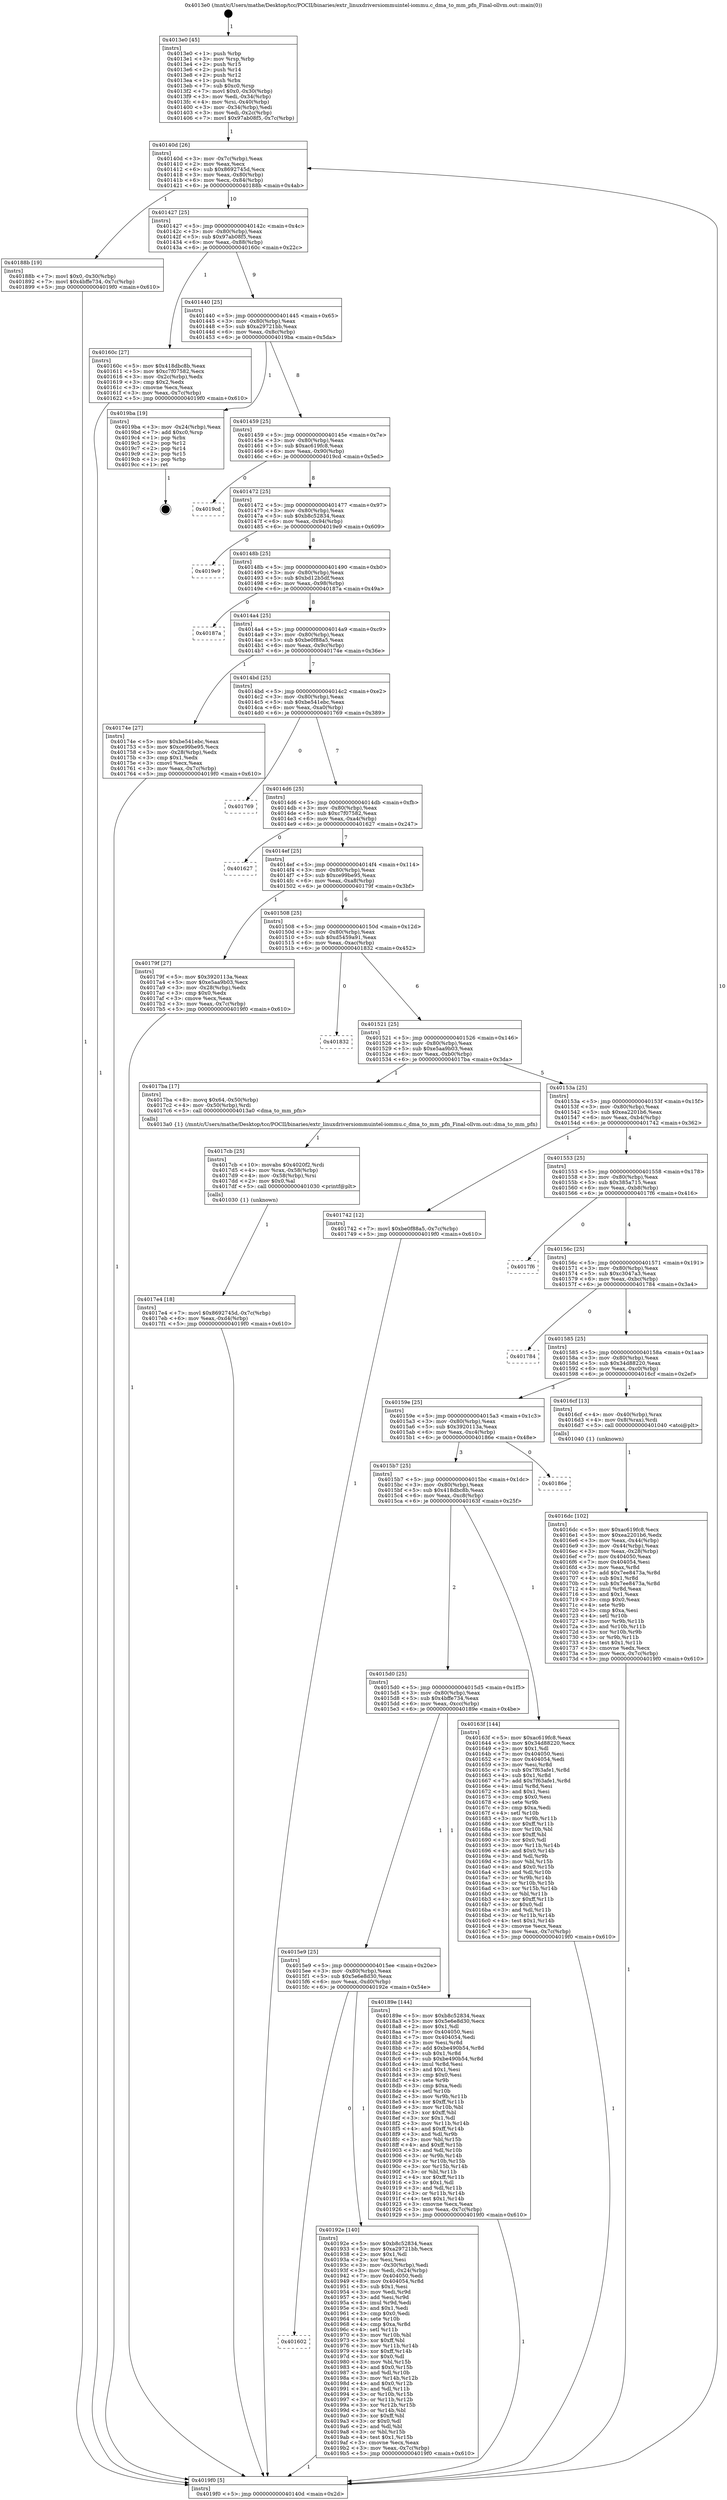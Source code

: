 digraph "0x4013e0" {
  label = "0x4013e0 (/mnt/c/Users/mathe/Desktop/tcc/POCII/binaries/extr_linuxdriversiommuintel-iommu.c_dma_to_mm_pfn_Final-ollvm.out::main(0))"
  labelloc = "t"
  node[shape=record]

  Entry [label="",width=0.3,height=0.3,shape=circle,fillcolor=black,style=filled]
  "0x40140d" [label="{
     0x40140d [26]\l
     | [instrs]\l
     &nbsp;&nbsp;0x40140d \<+3\>: mov -0x7c(%rbp),%eax\l
     &nbsp;&nbsp;0x401410 \<+2\>: mov %eax,%ecx\l
     &nbsp;&nbsp;0x401412 \<+6\>: sub $0x8692745d,%ecx\l
     &nbsp;&nbsp;0x401418 \<+3\>: mov %eax,-0x80(%rbp)\l
     &nbsp;&nbsp;0x40141b \<+6\>: mov %ecx,-0x84(%rbp)\l
     &nbsp;&nbsp;0x401421 \<+6\>: je 000000000040188b \<main+0x4ab\>\l
  }"]
  "0x40188b" [label="{
     0x40188b [19]\l
     | [instrs]\l
     &nbsp;&nbsp;0x40188b \<+7\>: movl $0x0,-0x30(%rbp)\l
     &nbsp;&nbsp;0x401892 \<+7\>: movl $0x4bffe734,-0x7c(%rbp)\l
     &nbsp;&nbsp;0x401899 \<+5\>: jmp 00000000004019f0 \<main+0x610\>\l
  }"]
  "0x401427" [label="{
     0x401427 [25]\l
     | [instrs]\l
     &nbsp;&nbsp;0x401427 \<+5\>: jmp 000000000040142c \<main+0x4c\>\l
     &nbsp;&nbsp;0x40142c \<+3\>: mov -0x80(%rbp),%eax\l
     &nbsp;&nbsp;0x40142f \<+5\>: sub $0x97ab08f5,%eax\l
     &nbsp;&nbsp;0x401434 \<+6\>: mov %eax,-0x88(%rbp)\l
     &nbsp;&nbsp;0x40143a \<+6\>: je 000000000040160c \<main+0x22c\>\l
  }"]
  Exit [label="",width=0.3,height=0.3,shape=circle,fillcolor=black,style=filled,peripheries=2]
  "0x40160c" [label="{
     0x40160c [27]\l
     | [instrs]\l
     &nbsp;&nbsp;0x40160c \<+5\>: mov $0x418dbc8b,%eax\l
     &nbsp;&nbsp;0x401611 \<+5\>: mov $0xc7f07582,%ecx\l
     &nbsp;&nbsp;0x401616 \<+3\>: mov -0x2c(%rbp),%edx\l
     &nbsp;&nbsp;0x401619 \<+3\>: cmp $0x2,%edx\l
     &nbsp;&nbsp;0x40161c \<+3\>: cmovne %ecx,%eax\l
     &nbsp;&nbsp;0x40161f \<+3\>: mov %eax,-0x7c(%rbp)\l
     &nbsp;&nbsp;0x401622 \<+5\>: jmp 00000000004019f0 \<main+0x610\>\l
  }"]
  "0x401440" [label="{
     0x401440 [25]\l
     | [instrs]\l
     &nbsp;&nbsp;0x401440 \<+5\>: jmp 0000000000401445 \<main+0x65\>\l
     &nbsp;&nbsp;0x401445 \<+3\>: mov -0x80(%rbp),%eax\l
     &nbsp;&nbsp;0x401448 \<+5\>: sub $0xa29721bb,%eax\l
     &nbsp;&nbsp;0x40144d \<+6\>: mov %eax,-0x8c(%rbp)\l
     &nbsp;&nbsp;0x401453 \<+6\>: je 00000000004019ba \<main+0x5da\>\l
  }"]
  "0x4019f0" [label="{
     0x4019f0 [5]\l
     | [instrs]\l
     &nbsp;&nbsp;0x4019f0 \<+5\>: jmp 000000000040140d \<main+0x2d\>\l
  }"]
  "0x4013e0" [label="{
     0x4013e0 [45]\l
     | [instrs]\l
     &nbsp;&nbsp;0x4013e0 \<+1\>: push %rbp\l
     &nbsp;&nbsp;0x4013e1 \<+3\>: mov %rsp,%rbp\l
     &nbsp;&nbsp;0x4013e4 \<+2\>: push %r15\l
     &nbsp;&nbsp;0x4013e6 \<+2\>: push %r14\l
     &nbsp;&nbsp;0x4013e8 \<+2\>: push %r12\l
     &nbsp;&nbsp;0x4013ea \<+1\>: push %rbx\l
     &nbsp;&nbsp;0x4013eb \<+7\>: sub $0xc0,%rsp\l
     &nbsp;&nbsp;0x4013f2 \<+7\>: movl $0x0,-0x30(%rbp)\l
     &nbsp;&nbsp;0x4013f9 \<+3\>: mov %edi,-0x34(%rbp)\l
     &nbsp;&nbsp;0x4013fc \<+4\>: mov %rsi,-0x40(%rbp)\l
     &nbsp;&nbsp;0x401400 \<+3\>: mov -0x34(%rbp),%edi\l
     &nbsp;&nbsp;0x401403 \<+3\>: mov %edi,-0x2c(%rbp)\l
     &nbsp;&nbsp;0x401406 \<+7\>: movl $0x97ab08f5,-0x7c(%rbp)\l
  }"]
  "0x401602" [label="{
     0x401602\l
  }", style=dashed]
  "0x4019ba" [label="{
     0x4019ba [19]\l
     | [instrs]\l
     &nbsp;&nbsp;0x4019ba \<+3\>: mov -0x24(%rbp),%eax\l
     &nbsp;&nbsp;0x4019bd \<+7\>: add $0xc0,%rsp\l
     &nbsp;&nbsp;0x4019c4 \<+1\>: pop %rbx\l
     &nbsp;&nbsp;0x4019c5 \<+2\>: pop %r12\l
     &nbsp;&nbsp;0x4019c7 \<+2\>: pop %r14\l
     &nbsp;&nbsp;0x4019c9 \<+2\>: pop %r15\l
     &nbsp;&nbsp;0x4019cb \<+1\>: pop %rbp\l
     &nbsp;&nbsp;0x4019cc \<+1\>: ret\l
  }"]
  "0x401459" [label="{
     0x401459 [25]\l
     | [instrs]\l
     &nbsp;&nbsp;0x401459 \<+5\>: jmp 000000000040145e \<main+0x7e\>\l
     &nbsp;&nbsp;0x40145e \<+3\>: mov -0x80(%rbp),%eax\l
     &nbsp;&nbsp;0x401461 \<+5\>: sub $0xac619fc8,%eax\l
     &nbsp;&nbsp;0x401466 \<+6\>: mov %eax,-0x90(%rbp)\l
     &nbsp;&nbsp;0x40146c \<+6\>: je 00000000004019cd \<main+0x5ed\>\l
  }"]
  "0x40192e" [label="{
     0x40192e [140]\l
     | [instrs]\l
     &nbsp;&nbsp;0x40192e \<+5\>: mov $0xb8c52834,%eax\l
     &nbsp;&nbsp;0x401933 \<+5\>: mov $0xa29721bb,%ecx\l
     &nbsp;&nbsp;0x401938 \<+2\>: mov $0x1,%dl\l
     &nbsp;&nbsp;0x40193a \<+2\>: xor %esi,%esi\l
     &nbsp;&nbsp;0x40193c \<+3\>: mov -0x30(%rbp),%edi\l
     &nbsp;&nbsp;0x40193f \<+3\>: mov %edi,-0x24(%rbp)\l
     &nbsp;&nbsp;0x401942 \<+7\>: mov 0x404050,%edi\l
     &nbsp;&nbsp;0x401949 \<+8\>: mov 0x404054,%r8d\l
     &nbsp;&nbsp;0x401951 \<+3\>: sub $0x1,%esi\l
     &nbsp;&nbsp;0x401954 \<+3\>: mov %edi,%r9d\l
     &nbsp;&nbsp;0x401957 \<+3\>: add %esi,%r9d\l
     &nbsp;&nbsp;0x40195a \<+4\>: imul %r9d,%edi\l
     &nbsp;&nbsp;0x40195e \<+3\>: and $0x1,%edi\l
     &nbsp;&nbsp;0x401961 \<+3\>: cmp $0x0,%edi\l
     &nbsp;&nbsp;0x401964 \<+4\>: sete %r10b\l
     &nbsp;&nbsp;0x401968 \<+4\>: cmp $0xa,%r8d\l
     &nbsp;&nbsp;0x40196c \<+4\>: setl %r11b\l
     &nbsp;&nbsp;0x401970 \<+3\>: mov %r10b,%bl\l
     &nbsp;&nbsp;0x401973 \<+3\>: xor $0xff,%bl\l
     &nbsp;&nbsp;0x401976 \<+3\>: mov %r11b,%r14b\l
     &nbsp;&nbsp;0x401979 \<+4\>: xor $0xff,%r14b\l
     &nbsp;&nbsp;0x40197d \<+3\>: xor $0x0,%dl\l
     &nbsp;&nbsp;0x401980 \<+3\>: mov %bl,%r15b\l
     &nbsp;&nbsp;0x401983 \<+4\>: and $0x0,%r15b\l
     &nbsp;&nbsp;0x401987 \<+3\>: and %dl,%r10b\l
     &nbsp;&nbsp;0x40198a \<+3\>: mov %r14b,%r12b\l
     &nbsp;&nbsp;0x40198d \<+4\>: and $0x0,%r12b\l
     &nbsp;&nbsp;0x401991 \<+3\>: and %dl,%r11b\l
     &nbsp;&nbsp;0x401994 \<+3\>: or %r10b,%r15b\l
     &nbsp;&nbsp;0x401997 \<+3\>: or %r11b,%r12b\l
     &nbsp;&nbsp;0x40199a \<+3\>: xor %r12b,%r15b\l
     &nbsp;&nbsp;0x40199d \<+3\>: or %r14b,%bl\l
     &nbsp;&nbsp;0x4019a0 \<+3\>: xor $0xff,%bl\l
     &nbsp;&nbsp;0x4019a3 \<+3\>: or $0x0,%dl\l
     &nbsp;&nbsp;0x4019a6 \<+2\>: and %dl,%bl\l
     &nbsp;&nbsp;0x4019a8 \<+3\>: or %bl,%r15b\l
     &nbsp;&nbsp;0x4019ab \<+4\>: test $0x1,%r15b\l
     &nbsp;&nbsp;0x4019af \<+3\>: cmovne %ecx,%eax\l
     &nbsp;&nbsp;0x4019b2 \<+3\>: mov %eax,-0x7c(%rbp)\l
     &nbsp;&nbsp;0x4019b5 \<+5\>: jmp 00000000004019f0 \<main+0x610\>\l
  }"]
  "0x4019cd" [label="{
     0x4019cd\l
  }", style=dashed]
  "0x401472" [label="{
     0x401472 [25]\l
     | [instrs]\l
     &nbsp;&nbsp;0x401472 \<+5\>: jmp 0000000000401477 \<main+0x97\>\l
     &nbsp;&nbsp;0x401477 \<+3\>: mov -0x80(%rbp),%eax\l
     &nbsp;&nbsp;0x40147a \<+5\>: sub $0xb8c52834,%eax\l
     &nbsp;&nbsp;0x40147f \<+6\>: mov %eax,-0x94(%rbp)\l
     &nbsp;&nbsp;0x401485 \<+6\>: je 00000000004019e9 \<main+0x609\>\l
  }"]
  "0x4015e9" [label="{
     0x4015e9 [25]\l
     | [instrs]\l
     &nbsp;&nbsp;0x4015e9 \<+5\>: jmp 00000000004015ee \<main+0x20e\>\l
     &nbsp;&nbsp;0x4015ee \<+3\>: mov -0x80(%rbp),%eax\l
     &nbsp;&nbsp;0x4015f1 \<+5\>: sub $0x5e6e8d30,%eax\l
     &nbsp;&nbsp;0x4015f6 \<+6\>: mov %eax,-0xd0(%rbp)\l
     &nbsp;&nbsp;0x4015fc \<+6\>: je 000000000040192e \<main+0x54e\>\l
  }"]
  "0x4019e9" [label="{
     0x4019e9\l
  }", style=dashed]
  "0x40148b" [label="{
     0x40148b [25]\l
     | [instrs]\l
     &nbsp;&nbsp;0x40148b \<+5\>: jmp 0000000000401490 \<main+0xb0\>\l
     &nbsp;&nbsp;0x401490 \<+3\>: mov -0x80(%rbp),%eax\l
     &nbsp;&nbsp;0x401493 \<+5\>: sub $0xbd12b5df,%eax\l
     &nbsp;&nbsp;0x401498 \<+6\>: mov %eax,-0x98(%rbp)\l
     &nbsp;&nbsp;0x40149e \<+6\>: je 000000000040187a \<main+0x49a\>\l
  }"]
  "0x40189e" [label="{
     0x40189e [144]\l
     | [instrs]\l
     &nbsp;&nbsp;0x40189e \<+5\>: mov $0xb8c52834,%eax\l
     &nbsp;&nbsp;0x4018a3 \<+5\>: mov $0x5e6e8d30,%ecx\l
     &nbsp;&nbsp;0x4018a8 \<+2\>: mov $0x1,%dl\l
     &nbsp;&nbsp;0x4018aa \<+7\>: mov 0x404050,%esi\l
     &nbsp;&nbsp;0x4018b1 \<+7\>: mov 0x404054,%edi\l
     &nbsp;&nbsp;0x4018b8 \<+3\>: mov %esi,%r8d\l
     &nbsp;&nbsp;0x4018bb \<+7\>: add $0xbe490b54,%r8d\l
     &nbsp;&nbsp;0x4018c2 \<+4\>: sub $0x1,%r8d\l
     &nbsp;&nbsp;0x4018c6 \<+7\>: sub $0xbe490b54,%r8d\l
     &nbsp;&nbsp;0x4018cd \<+4\>: imul %r8d,%esi\l
     &nbsp;&nbsp;0x4018d1 \<+3\>: and $0x1,%esi\l
     &nbsp;&nbsp;0x4018d4 \<+3\>: cmp $0x0,%esi\l
     &nbsp;&nbsp;0x4018d7 \<+4\>: sete %r9b\l
     &nbsp;&nbsp;0x4018db \<+3\>: cmp $0xa,%edi\l
     &nbsp;&nbsp;0x4018de \<+4\>: setl %r10b\l
     &nbsp;&nbsp;0x4018e2 \<+3\>: mov %r9b,%r11b\l
     &nbsp;&nbsp;0x4018e5 \<+4\>: xor $0xff,%r11b\l
     &nbsp;&nbsp;0x4018e9 \<+3\>: mov %r10b,%bl\l
     &nbsp;&nbsp;0x4018ec \<+3\>: xor $0xff,%bl\l
     &nbsp;&nbsp;0x4018ef \<+3\>: xor $0x1,%dl\l
     &nbsp;&nbsp;0x4018f2 \<+3\>: mov %r11b,%r14b\l
     &nbsp;&nbsp;0x4018f5 \<+4\>: and $0xff,%r14b\l
     &nbsp;&nbsp;0x4018f9 \<+3\>: and %dl,%r9b\l
     &nbsp;&nbsp;0x4018fc \<+3\>: mov %bl,%r15b\l
     &nbsp;&nbsp;0x4018ff \<+4\>: and $0xff,%r15b\l
     &nbsp;&nbsp;0x401903 \<+3\>: and %dl,%r10b\l
     &nbsp;&nbsp;0x401906 \<+3\>: or %r9b,%r14b\l
     &nbsp;&nbsp;0x401909 \<+3\>: or %r10b,%r15b\l
     &nbsp;&nbsp;0x40190c \<+3\>: xor %r15b,%r14b\l
     &nbsp;&nbsp;0x40190f \<+3\>: or %bl,%r11b\l
     &nbsp;&nbsp;0x401912 \<+4\>: xor $0xff,%r11b\l
     &nbsp;&nbsp;0x401916 \<+3\>: or $0x1,%dl\l
     &nbsp;&nbsp;0x401919 \<+3\>: and %dl,%r11b\l
     &nbsp;&nbsp;0x40191c \<+3\>: or %r11b,%r14b\l
     &nbsp;&nbsp;0x40191f \<+4\>: test $0x1,%r14b\l
     &nbsp;&nbsp;0x401923 \<+3\>: cmovne %ecx,%eax\l
     &nbsp;&nbsp;0x401926 \<+3\>: mov %eax,-0x7c(%rbp)\l
     &nbsp;&nbsp;0x401929 \<+5\>: jmp 00000000004019f0 \<main+0x610\>\l
  }"]
  "0x40187a" [label="{
     0x40187a\l
  }", style=dashed]
  "0x4014a4" [label="{
     0x4014a4 [25]\l
     | [instrs]\l
     &nbsp;&nbsp;0x4014a4 \<+5\>: jmp 00000000004014a9 \<main+0xc9\>\l
     &nbsp;&nbsp;0x4014a9 \<+3\>: mov -0x80(%rbp),%eax\l
     &nbsp;&nbsp;0x4014ac \<+5\>: sub $0xbe0f88a5,%eax\l
     &nbsp;&nbsp;0x4014b1 \<+6\>: mov %eax,-0x9c(%rbp)\l
     &nbsp;&nbsp;0x4014b7 \<+6\>: je 000000000040174e \<main+0x36e\>\l
  }"]
  "0x4017e4" [label="{
     0x4017e4 [18]\l
     | [instrs]\l
     &nbsp;&nbsp;0x4017e4 \<+7\>: movl $0x8692745d,-0x7c(%rbp)\l
     &nbsp;&nbsp;0x4017eb \<+6\>: mov %eax,-0xd4(%rbp)\l
     &nbsp;&nbsp;0x4017f1 \<+5\>: jmp 00000000004019f0 \<main+0x610\>\l
  }"]
  "0x40174e" [label="{
     0x40174e [27]\l
     | [instrs]\l
     &nbsp;&nbsp;0x40174e \<+5\>: mov $0xbe541ebc,%eax\l
     &nbsp;&nbsp;0x401753 \<+5\>: mov $0xce99be95,%ecx\l
     &nbsp;&nbsp;0x401758 \<+3\>: mov -0x28(%rbp),%edx\l
     &nbsp;&nbsp;0x40175b \<+3\>: cmp $0x1,%edx\l
     &nbsp;&nbsp;0x40175e \<+3\>: cmovl %ecx,%eax\l
     &nbsp;&nbsp;0x401761 \<+3\>: mov %eax,-0x7c(%rbp)\l
     &nbsp;&nbsp;0x401764 \<+5\>: jmp 00000000004019f0 \<main+0x610\>\l
  }"]
  "0x4014bd" [label="{
     0x4014bd [25]\l
     | [instrs]\l
     &nbsp;&nbsp;0x4014bd \<+5\>: jmp 00000000004014c2 \<main+0xe2\>\l
     &nbsp;&nbsp;0x4014c2 \<+3\>: mov -0x80(%rbp),%eax\l
     &nbsp;&nbsp;0x4014c5 \<+5\>: sub $0xbe541ebc,%eax\l
     &nbsp;&nbsp;0x4014ca \<+6\>: mov %eax,-0xa0(%rbp)\l
     &nbsp;&nbsp;0x4014d0 \<+6\>: je 0000000000401769 \<main+0x389\>\l
  }"]
  "0x4017cb" [label="{
     0x4017cb [25]\l
     | [instrs]\l
     &nbsp;&nbsp;0x4017cb \<+10\>: movabs $0x4020f2,%rdi\l
     &nbsp;&nbsp;0x4017d5 \<+4\>: mov %rax,-0x58(%rbp)\l
     &nbsp;&nbsp;0x4017d9 \<+4\>: mov -0x58(%rbp),%rsi\l
     &nbsp;&nbsp;0x4017dd \<+2\>: mov $0x0,%al\l
     &nbsp;&nbsp;0x4017df \<+5\>: call 0000000000401030 \<printf@plt\>\l
     | [calls]\l
     &nbsp;&nbsp;0x401030 \{1\} (unknown)\l
  }"]
  "0x401769" [label="{
     0x401769\l
  }", style=dashed]
  "0x4014d6" [label="{
     0x4014d6 [25]\l
     | [instrs]\l
     &nbsp;&nbsp;0x4014d6 \<+5\>: jmp 00000000004014db \<main+0xfb\>\l
     &nbsp;&nbsp;0x4014db \<+3\>: mov -0x80(%rbp),%eax\l
     &nbsp;&nbsp;0x4014de \<+5\>: sub $0xc7f07582,%eax\l
     &nbsp;&nbsp;0x4014e3 \<+6\>: mov %eax,-0xa4(%rbp)\l
     &nbsp;&nbsp;0x4014e9 \<+6\>: je 0000000000401627 \<main+0x247\>\l
  }"]
  "0x4016dc" [label="{
     0x4016dc [102]\l
     | [instrs]\l
     &nbsp;&nbsp;0x4016dc \<+5\>: mov $0xac619fc8,%ecx\l
     &nbsp;&nbsp;0x4016e1 \<+5\>: mov $0xea2201b6,%edx\l
     &nbsp;&nbsp;0x4016e6 \<+3\>: mov %eax,-0x44(%rbp)\l
     &nbsp;&nbsp;0x4016e9 \<+3\>: mov -0x44(%rbp),%eax\l
     &nbsp;&nbsp;0x4016ec \<+3\>: mov %eax,-0x28(%rbp)\l
     &nbsp;&nbsp;0x4016ef \<+7\>: mov 0x404050,%eax\l
     &nbsp;&nbsp;0x4016f6 \<+7\>: mov 0x404054,%esi\l
     &nbsp;&nbsp;0x4016fd \<+3\>: mov %eax,%r8d\l
     &nbsp;&nbsp;0x401700 \<+7\>: add $0x7ee8473a,%r8d\l
     &nbsp;&nbsp;0x401707 \<+4\>: sub $0x1,%r8d\l
     &nbsp;&nbsp;0x40170b \<+7\>: sub $0x7ee8473a,%r8d\l
     &nbsp;&nbsp;0x401712 \<+4\>: imul %r8d,%eax\l
     &nbsp;&nbsp;0x401716 \<+3\>: and $0x1,%eax\l
     &nbsp;&nbsp;0x401719 \<+3\>: cmp $0x0,%eax\l
     &nbsp;&nbsp;0x40171c \<+4\>: sete %r9b\l
     &nbsp;&nbsp;0x401720 \<+3\>: cmp $0xa,%esi\l
     &nbsp;&nbsp;0x401723 \<+4\>: setl %r10b\l
     &nbsp;&nbsp;0x401727 \<+3\>: mov %r9b,%r11b\l
     &nbsp;&nbsp;0x40172a \<+3\>: and %r10b,%r11b\l
     &nbsp;&nbsp;0x40172d \<+3\>: xor %r10b,%r9b\l
     &nbsp;&nbsp;0x401730 \<+3\>: or %r9b,%r11b\l
     &nbsp;&nbsp;0x401733 \<+4\>: test $0x1,%r11b\l
     &nbsp;&nbsp;0x401737 \<+3\>: cmovne %edx,%ecx\l
     &nbsp;&nbsp;0x40173a \<+3\>: mov %ecx,-0x7c(%rbp)\l
     &nbsp;&nbsp;0x40173d \<+5\>: jmp 00000000004019f0 \<main+0x610\>\l
  }"]
  "0x401627" [label="{
     0x401627\l
  }", style=dashed]
  "0x4014ef" [label="{
     0x4014ef [25]\l
     | [instrs]\l
     &nbsp;&nbsp;0x4014ef \<+5\>: jmp 00000000004014f4 \<main+0x114\>\l
     &nbsp;&nbsp;0x4014f4 \<+3\>: mov -0x80(%rbp),%eax\l
     &nbsp;&nbsp;0x4014f7 \<+5\>: sub $0xce99be95,%eax\l
     &nbsp;&nbsp;0x4014fc \<+6\>: mov %eax,-0xa8(%rbp)\l
     &nbsp;&nbsp;0x401502 \<+6\>: je 000000000040179f \<main+0x3bf\>\l
  }"]
  "0x4015d0" [label="{
     0x4015d0 [25]\l
     | [instrs]\l
     &nbsp;&nbsp;0x4015d0 \<+5\>: jmp 00000000004015d5 \<main+0x1f5\>\l
     &nbsp;&nbsp;0x4015d5 \<+3\>: mov -0x80(%rbp),%eax\l
     &nbsp;&nbsp;0x4015d8 \<+5\>: sub $0x4bffe734,%eax\l
     &nbsp;&nbsp;0x4015dd \<+6\>: mov %eax,-0xcc(%rbp)\l
     &nbsp;&nbsp;0x4015e3 \<+6\>: je 000000000040189e \<main+0x4be\>\l
  }"]
  "0x40179f" [label="{
     0x40179f [27]\l
     | [instrs]\l
     &nbsp;&nbsp;0x40179f \<+5\>: mov $0x3920113a,%eax\l
     &nbsp;&nbsp;0x4017a4 \<+5\>: mov $0xe5aa9b03,%ecx\l
     &nbsp;&nbsp;0x4017a9 \<+3\>: mov -0x28(%rbp),%edx\l
     &nbsp;&nbsp;0x4017ac \<+3\>: cmp $0x0,%edx\l
     &nbsp;&nbsp;0x4017af \<+3\>: cmove %ecx,%eax\l
     &nbsp;&nbsp;0x4017b2 \<+3\>: mov %eax,-0x7c(%rbp)\l
     &nbsp;&nbsp;0x4017b5 \<+5\>: jmp 00000000004019f0 \<main+0x610\>\l
  }"]
  "0x401508" [label="{
     0x401508 [25]\l
     | [instrs]\l
     &nbsp;&nbsp;0x401508 \<+5\>: jmp 000000000040150d \<main+0x12d\>\l
     &nbsp;&nbsp;0x40150d \<+3\>: mov -0x80(%rbp),%eax\l
     &nbsp;&nbsp;0x401510 \<+5\>: sub $0xd5459a91,%eax\l
     &nbsp;&nbsp;0x401515 \<+6\>: mov %eax,-0xac(%rbp)\l
     &nbsp;&nbsp;0x40151b \<+6\>: je 0000000000401832 \<main+0x452\>\l
  }"]
  "0x40163f" [label="{
     0x40163f [144]\l
     | [instrs]\l
     &nbsp;&nbsp;0x40163f \<+5\>: mov $0xac619fc8,%eax\l
     &nbsp;&nbsp;0x401644 \<+5\>: mov $0x34d88220,%ecx\l
     &nbsp;&nbsp;0x401649 \<+2\>: mov $0x1,%dl\l
     &nbsp;&nbsp;0x40164b \<+7\>: mov 0x404050,%esi\l
     &nbsp;&nbsp;0x401652 \<+7\>: mov 0x404054,%edi\l
     &nbsp;&nbsp;0x401659 \<+3\>: mov %esi,%r8d\l
     &nbsp;&nbsp;0x40165c \<+7\>: sub $0x7f63afe1,%r8d\l
     &nbsp;&nbsp;0x401663 \<+4\>: sub $0x1,%r8d\l
     &nbsp;&nbsp;0x401667 \<+7\>: add $0x7f63afe1,%r8d\l
     &nbsp;&nbsp;0x40166e \<+4\>: imul %r8d,%esi\l
     &nbsp;&nbsp;0x401672 \<+3\>: and $0x1,%esi\l
     &nbsp;&nbsp;0x401675 \<+3\>: cmp $0x0,%esi\l
     &nbsp;&nbsp;0x401678 \<+4\>: sete %r9b\l
     &nbsp;&nbsp;0x40167c \<+3\>: cmp $0xa,%edi\l
     &nbsp;&nbsp;0x40167f \<+4\>: setl %r10b\l
     &nbsp;&nbsp;0x401683 \<+3\>: mov %r9b,%r11b\l
     &nbsp;&nbsp;0x401686 \<+4\>: xor $0xff,%r11b\l
     &nbsp;&nbsp;0x40168a \<+3\>: mov %r10b,%bl\l
     &nbsp;&nbsp;0x40168d \<+3\>: xor $0xff,%bl\l
     &nbsp;&nbsp;0x401690 \<+3\>: xor $0x0,%dl\l
     &nbsp;&nbsp;0x401693 \<+3\>: mov %r11b,%r14b\l
     &nbsp;&nbsp;0x401696 \<+4\>: and $0x0,%r14b\l
     &nbsp;&nbsp;0x40169a \<+3\>: and %dl,%r9b\l
     &nbsp;&nbsp;0x40169d \<+3\>: mov %bl,%r15b\l
     &nbsp;&nbsp;0x4016a0 \<+4\>: and $0x0,%r15b\l
     &nbsp;&nbsp;0x4016a4 \<+3\>: and %dl,%r10b\l
     &nbsp;&nbsp;0x4016a7 \<+3\>: or %r9b,%r14b\l
     &nbsp;&nbsp;0x4016aa \<+3\>: or %r10b,%r15b\l
     &nbsp;&nbsp;0x4016ad \<+3\>: xor %r15b,%r14b\l
     &nbsp;&nbsp;0x4016b0 \<+3\>: or %bl,%r11b\l
     &nbsp;&nbsp;0x4016b3 \<+4\>: xor $0xff,%r11b\l
     &nbsp;&nbsp;0x4016b7 \<+3\>: or $0x0,%dl\l
     &nbsp;&nbsp;0x4016ba \<+3\>: and %dl,%r11b\l
     &nbsp;&nbsp;0x4016bd \<+3\>: or %r11b,%r14b\l
     &nbsp;&nbsp;0x4016c0 \<+4\>: test $0x1,%r14b\l
     &nbsp;&nbsp;0x4016c4 \<+3\>: cmovne %ecx,%eax\l
     &nbsp;&nbsp;0x4016c7 \<+3\>: mov %eax,-0x7c(%rbp)\l
     &nbsp;&nbsp;0x4016ca \<+5\>: jmp 00000000004019f0 \<main+0x610\>\l
  }"]
  "0x401832" [label="{
     0x401832\l
  }", style=dashed]
  "0x401521" [label="{
     0x401521 [25]\l
     | [instrs]\l
     &nbsp;&nbsp;0x401521 \<+5\>: jmp 0000000000401526 \<main+0x146\>\l
     &nbsp;&nbsp;0x401526 \<+3\>: mov -0x80(%rbp),%eax\l
     &nbsp;&nbsp;0x401529 \<+5\>: sub $0xe5aa9b03,%eax\l
     &nbsp;&nbsp;0x40152e \<+6\>: mov %eax,-0xb0(%rbp)\l
     &nbsp;&nbsp;0x401534 \<+6\>: je 00000000004017ba \<main+0x3da\>\l
  }"]
  "0x4015b7" [label="{
     0x4015b7 [25]\l
     | [instrs]\l
     &nbsp;&nbsp;0x4015b7 \<+5\>: jmp 00000000004015bc \<main+0x1dc\>\l
     &nbsp;&nbsp;0x4015bc \<+3\>: mov -0x80(%rbp),%eax\l
     &nbsp;&nbsp;0x4015bf \<+5\>: sub $0x418dbc8b,%eax\l
     &nbsp;&nbsp;0x4015c4 \<+6\>: mov %eax,-0xc8(%rbp)\l
     &nbsp;&nbsp;0x4015ca \<+6\>: je 000000000040163f \<main+0x25f\>\l
  }"]
  "0x4017ba" [label="{
     0x4017ba [17]\l
     | [instrs]\l
     &nbsp;&nbsp;0x4017ba \<+8\>: movq $0x64,-0x50(%rbp)\l
     &nbsp;&nbsp;0x4017c2 \<+4\>: mov -0x50(%rbp),%rdi\l
     &nbsp;&nbsp;0x4017c6 \<+5\>: call 00000000004013a0 \<dma_to_mm_pfn\>\l
     | [calls]\l
     &nbsp;&nbsp;0x4013a0 \{1\} (/mnt/c/Users/mathe/Desktop/tcc/POCII/binaries/extr_linuxdriversiommuintel-iommu.c_dma_to_mm_pfn_Final-ollvm.out::dma_to_mm_pfn)\l
  }"]
  "0x40153a" [label="{
     0x40153a [25]\l
     | [instrs]\l
     &nbsp;&nbsp;0x40153a \<+5\>: jmp 000000000040153f \<main+0x15f\>\l
     &nbsp;&nbsp;0x40153f \<+3\>: mov -0x80(%rbp),%eax\l
     &nbsp;&nbsp;0x401542 \<+5\>: sub $0xea2201b6,%eax\l
     &nbsp;&nbsp;0x401547 \<+6\>: mov %eax,-0xb4(%rbp)\l
     &nbsp;&nbsp;0x40154d \<+6\>: je 0000000000401742 \<main+0x362\>\l
  }"]
  "0x40186e" [label="{
     0x40186e\l
  }", style=dashed]
  "0x401742" [label="{
     0x401742 [12]\l
     | [instrs]\l
     &nbsp;&nbsp;0x401742 \<+7\>: movl $0xbe0f88a5,-0x7c(%rbp)\l
     &nbsp;&nbsp;0x401749 \<+5\>: jmp 00000000004019f0 \<main+0x610\>\l
  }"]
  "0x401553" [label="{
     0x401553 [25]\l
     | [instrs]\l
     &nbsp;&nbsp;0x401553 \<+5\>: jmp 0000000000401558 \<main+0x178\>\l
     &nbsp;&nbsp;0x401558 \<+3\>: mov -0x80(%rbp),%eax\l
     &nbsp;&nbsp;0x40155b \<+5\>: sub $0x385a715,%eax\l
     &nbsp;&nbsp;0x401560 \<+6\>: mov %eax,-0xb8(%rbp)\l
     &nbsp;&nbsp;0x401566 \<+6\>: je 00000000004017f6 \<main+0x416\>\l
  }"]
  "0x40159e" [label="{
     0x40159e [25]\l
     | [instrs]\l
     &nbsp;&nbsp;0x40159e \<+5\>: jmp 00000000004015a3 \<main+0x1c3\>\l
     &nbsp;&nbsp;0x4015a3 \<+3\>: mov -0x80(%rbp),%eax\l
     &nbsp;&nbsp;0x4015a6 \<+5\>: sub $0x3920113a,%eax\l
     &nbsp;&nbsp;0x4015ab \<+6\>: mov %eax,-0xc4(%rbp)\l
     &nbsp;&nbsp;0x4015b1 \<+6\>: je 000000000040186e \<main+0x48e\>\l
  }"]
  "0x4017f6" [label="{
     0x4017f6\l
  }", style=dashed]
  "0x40156c" [label="{
     0x40156c [25]\l
     | [instrs]\l
     &nbsp;&nbsp;0x40156c \<+5\>: jmp 0000000000401571 \<main+0x191\>\l
     &nbsp;&nbsp;0x401571 \<+3\>: mov -0x80(%rbp),%eax\l
     &nbsp;&nbsp;0x401574 \<+5\>: sub $0xc3047a3,%eax\l
     &nbsp;&nbsp;0x401579 \<+6\>: mov %eax,-0xbc(%rbp)\l
     &nbsp;&nbsp;0x40157f \<+6\>: je 0000000000401784 \<main+0x3a4\>\l
  }"]
  "0x4016cf" [label="{
     0x4016cf [13]\l
     | [instrs]\l
     &nbsp;&nbsp;0x4016cf \<+4\>: mov -0x40(%rbp),%rax\l
     &nbsp;&nbsp;0x4016d3 \<+4\>: mov 0x8(%rax),%rdi\l
     &nbsp;&nbsp;0x4016d7 \<+5\>: call 0000000000401040 \<atoi@plt\>\l
     | [calls]\l
     &nbsp;&nbsp;0x401040 \{1\} (unknown)\l
  }"]
  "0x401784" [label="{
     0x401784\l
  }", style=dashed]
  "0x401585" [label="{
     0x401585 [25]\l
     | [instrs]\l
     &nbsp;&nbsp;0x401585 \<+5\>: jmp 000000000040158a \<main+0x1aa\>\l
     &nbsp;&nbsp;0x40158a \<+3\>: mov -0x80(%rbp),%eax\l
     &nbsp;&nbsp;0x40158d \<+5\>: sub $0x34d88220,%eax\l
     &nbsp;&nbsp;0x401592 \<+6\>: mov %eax,-0xc0(%rbp)\l
     &nbsp;&nbsp;0x401598 \<+6\>: je 00000000004016cf \<main+0x2ef\>\l
  }"]
  Entry -> "0x4013e0" [label=" 1"]
  "0x40140d" -> "0x40188b" [label=" 1"]
  "0x40140d" -> "0x401427" [label=" 10"]
  "0x4019ba" -> Exit [label=" 1"]
  "0x401427" -> "0x40160c" [label=" 1"]
  "0x401427" -> "0x401440" [label=" 9"]
  "0x40160c" -> "0x4019f0" [label=" 1"]
  "0x4013e0" -> "0x40140d" [label=" 1"]
  "0x4019f0" -> "0x40140d" [label=" 10"]
  "0x40192e" -> "0x4019f0" [label=" 1"]
  "0x401440" -> "0x4019ba" [label=" 1"]
  "0x401440" -> "0x401459" [label=" 8"]
  "0x4015e9" -> "0x401602" [label=" 0"]
  "0x401459" -> "0x4019cd" [label=" 0"]
  "0x401459" -> "0x401472" [label=" 8"]
  "0x4015e9" -> "0x40192e" [label=" 1"]
  "0x401472" -> "0x4019e9" [label=" 0"]
  "0x401472" -> "0x40148b" [label=" 8"]
  "0x40189e" -> "0x4019f0" [label=" 1"]
  "0x40148b" -> "0x40187a" [label=" 0"]
  "0x40148b" -> "0x4014a4" [label=" 8"]
  "0x4015d0" -> "0x4015e9" [label=" 1"]
  "0x4014a4" -> "0x40174e" [label=" 1"]
  "0x4014a4" -> "0x4014bd" [label=" 7"]
  "0x4015d0" -> "0x40189e" [label=" 1"]
  "0x4014bd" -> "0x401769" [label=" 0"]
  "0x4014bd" -> "0x4014d6" [label=" 7"]
  "0x40188b" -> "0x4019f0" [label=" 1"]
  "0x4014d6" -> "0x401627" [label=" 0"]
  "0x4014d6" -> "0x4014ef" [label=" 7"]
  "0x4017e4" -> "0x4019f0" [label=" 1"]
  "0x4014ef" -> "0x40179f" [label=" 1"]
  "0x4014ef" -> "0x401508" [label=" 6"]
  "0x4017cb" -> "0x4017e4" [label=" 1"]
  "0x401508" -> "0x401832" [label=" 0"]
  "0x401508" -> "0x401521" [label=" 6"]
  "0x4017ba" -> "0x4017cb" [label=" 1"]
  "0x401521" -> "0x4017ba" [label=" 1"]
  "0x401521" -> "0x40153a" [label=" 5"]
  "0x40174e" -> "0x4019f0" [label=" 1"]
  "0x40153a" -> "0x401742" [label=" 1"]
  "0x40153a" -> "0x401553" [label=" 4"]
  "0x401742" -> "0x4019f0" [label=" 1"]
  "0x401553" -> "0x4017f6" [label=" 0"]
  "0x401553" -> "0x40156c" [label=" 4"]
  "0x4016cf" -> "0x4016dc" [label=" 1"]
  "0x40156c" -> "0x401784" [label=" 0"]
  "0x40156c" -> "0x401585" [label=" 4"]
  "0x40163f" -> "0x4019f0" [label=" 1"]
  "0x401585" -> "0x4016cf" [label=" 1"]
  "0x401585" -> "0x40159e" [label=" 3"]
  "0x4016dc" -> "0x4019f0" [label=" 1"]
  "0x40159e" -> "0x40186e" [label=" 0"]
  "0x40159e" -> "0x4015b7" [label=" 3"]
  "0x40179f" -> "0x4019f0" [label=" 1"]
  "0x4015b7" -> "0x40163f" [label=" 1"]
  "0x4015b7" -> "0x4015d0" [label=" 2"]
}

